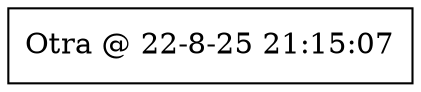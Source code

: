 digraph Programados {
  rankdir=LR; node [shape=box];
  n133636822192768 [label="Otra @ 22-8-25 21:15:07"];
}
